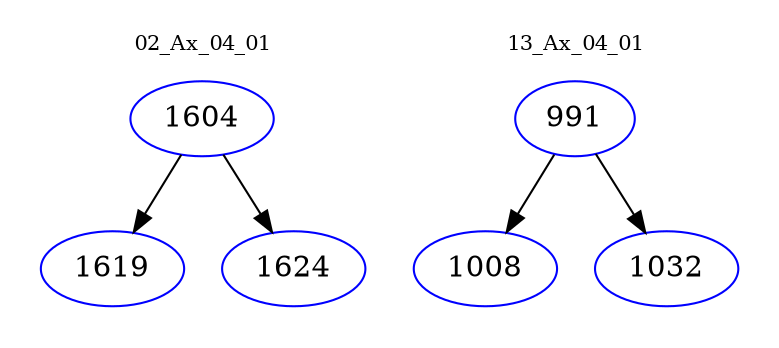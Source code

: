 digraph{
subgraph cluster_0 {
color = white
label = "02_Ax_04_01";
fontsize=10;
T0_1604 [label="1604", color="blue"]
T0_1604 -> T0_1619 [color="black"]
T0_1619 [label="1619", color="blue"]
T0_1604 -> T0_1624 [color="black"]
T0_1624 [label="1624", color="blue"]
}
subgraph cluster_1 {
color = white
label = "13_Ax_04_01";
fontsize=10;
T1_991 [label="991", color="blue"]
T1_991 -> T1_1008 [color="black"]
T1_1008 [label="1008", color="blue"]
T1_991 -> T1_1032 [color="black"]
T1_1032 [label="1032", color="blue"]
}
}
